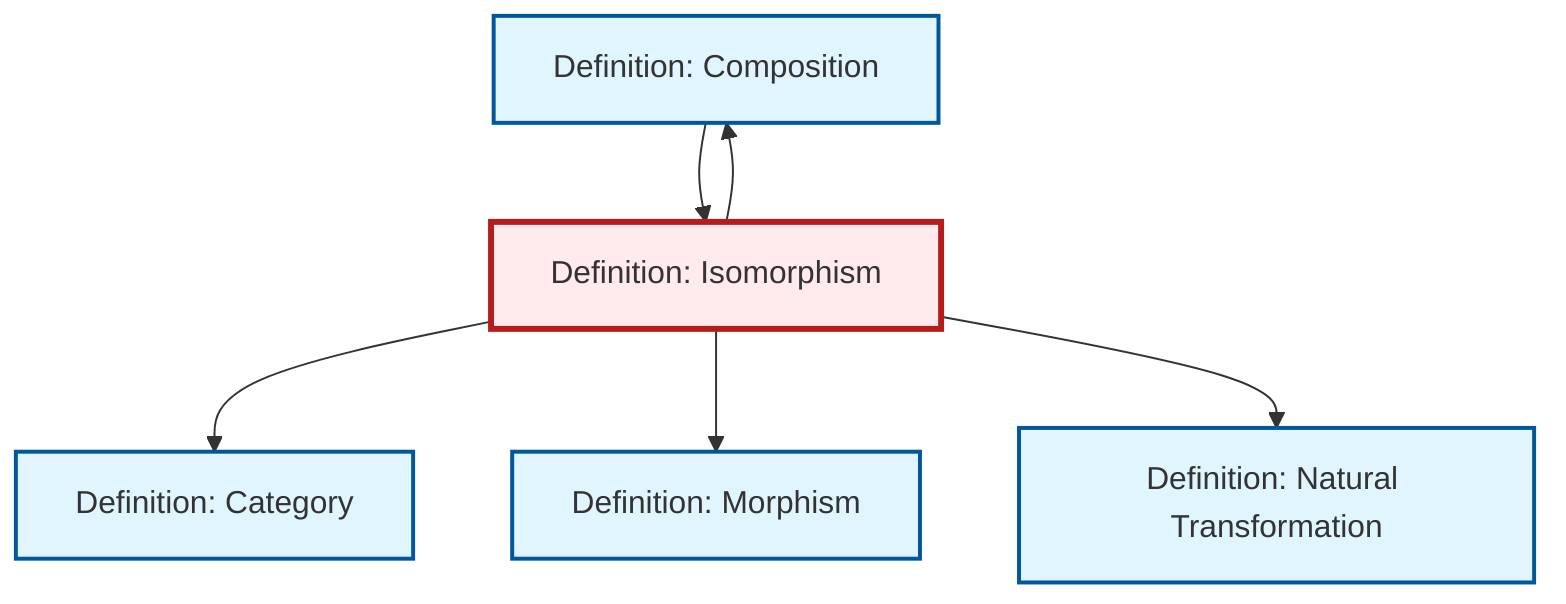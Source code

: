 graph TD
    classDef definition fill:#e1f5fe,stroke:#01579b,stroke-width:2px
    classDef theorem fill:#f3e5f5,stroke:#4a148c,stroke-width:2px
    classDef axiom fill:#fff3e0,stroke:#e65100,stroke-width:2px
    classDef example fill:#e8f5e9,stroke:#1b5e20,stroke-width:2px
    classDef current fill:#ffebee,stroke:#b71c1c,stroke-width:3px
    def-natural-transformation["Definition: Natural Transformation"]:::definition
    def-composition["Definition: Composition"]:::definition
    def-category["Definition: Category"]:::definition
    def-isomorphism["Definition: Isomorphism"]:::definition
    def-morphism["Definition: Morphism"]:::definition
    def-isomorphism --> def-category
    def-composition --> def-isomorphism
    def-isomorphism --> def-morphism
    def-isomorphism --> def-natural-transformation
    def-isomorphism --> def-composition
    class def-isomorphism current